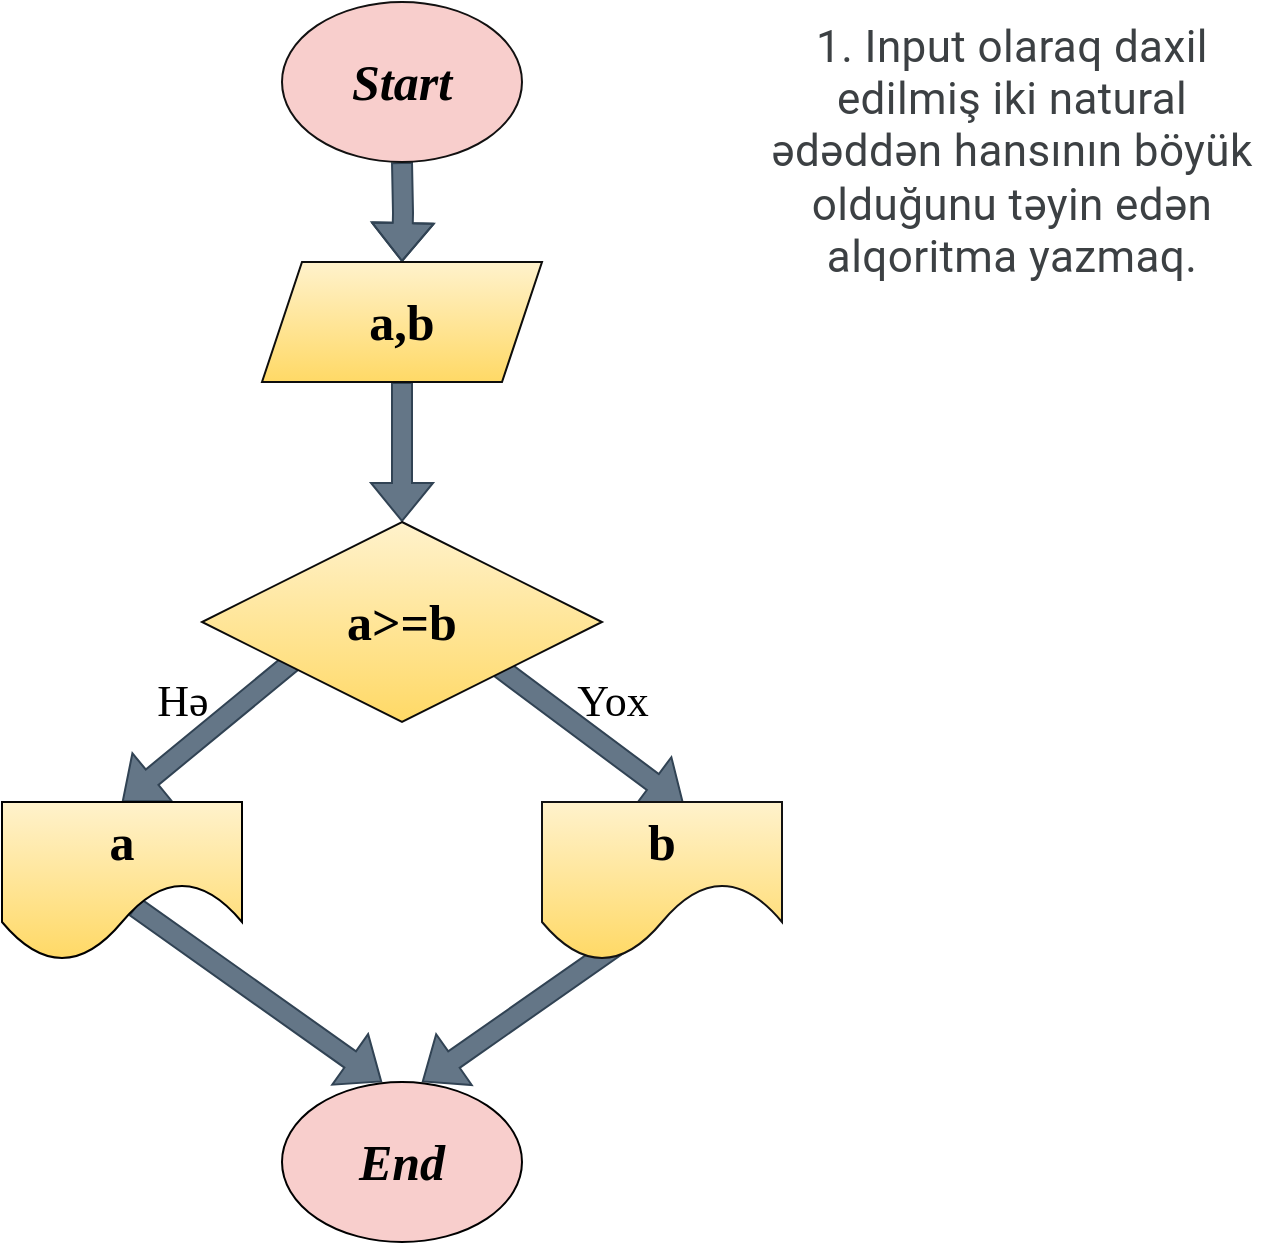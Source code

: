 <mxfile version="20.7.4" type="device" pages="3"><diagram id="D5OHO0tlJn4OevNCDoWx" name="Page-1"><mxGraphModel dx="1174" dy="775" grid="1" gridSize="10" guides="1" tooltips="1" connect="1" arrows="1" fold="1" page="1" pageScale="1" pageWidth="850" pageHeight="1100" math="0" shadow="0"><root><mxCell id="0"/><mxCell id="1" parent="0"/><mxCell id="pLkOv3KdqOkKj6TuX3Jl-3" value="" style="edgeStyle=orthogonalEdgeStyle;rounded=0;orthogonalLoop=1;jettySize=auto;html=1;fontFamily=Georgia;fontSize=25;shape=flexArrow;fillColor=#647687;strokeColor=#314354;" edge="1" parent="1" target="pLkOv3KdqOkKj6TuX3Jl-2"><mxGeometry relative="1" as="geometry"><mxPoint x="395" y="160" as="sourcePoint"/></mxGeometry></mxCell><mxCell id="pLkOv3KdqOkKj6TuX3Jl-1" value="Start" style="ellipse;whiteSpace=wrap;html=1;fontSize=25;fontFamily=Georgia;fontStyle=3;fillColor=#f8cecc;strokeColor=#121111;" vertex="1" parent="1"><mxGeometry x="335" y="80" width="120" height="80" as="geometry"/></mxCell><mxCell id="pLkOv3KdqOkKj6TuX3Jl-5" value="" style="edgeStyle=orthogonalEdgeStyle;rounded=0;orthogonalLoop=1;jettySize=auto;html=1;fontFamily=Georgia;fontSize=25;shape=flexArrow;fillColor=#647687;strokeColor=#314354;" edge="1" parent="1" source="pLkOv3KdqOkKj6TuX3Jl-2" target="pLkOv3KdqOkKj6TuX3Jl-4"><mxGeometry relative="1" as="geometry"/></mxCell><mxCell id="pLkOv3KdqOkKj6TuX3Jl-2" value="&lt;span style=&quot;&quot;&gt;&lt;b&gt;a,b&lt;/b&gt;&lt;/span&gt;" style="shape=parallelogram;perimeter=parallelogramPerimeter;whiteSpace=wrap;html=1;fixedSize=1;fontSize=25;fontFamily=Georgia;fontStyle=0;fillColor=#fff2cc;gradientColor=#ffd966;strokeColor=#0d0d0c;" vertex="1" parent="1"><mxGeometry x="325" y="210" width="140" height="60" as="geometry"/></mxCell><mxCell id="pLkOv3KdqOkKj6TuX3Jl-12" style="edgeStyle=none;shape=flexArrow;rounded=0;orthogonalLoop=1;jettySize=auto;html=1;entryX=0.5;entryY=0;entryDx=0;entryDy=0;fontFamily=Georgia;fontSize=25;fillColor=#647687;strokeColor=#314354;" edge="1" parent="1" target="pLkOv3KdqOkKj6TuX3Jl-7"><mxGeometry relative="1" as="geometry"><mxPoint x="340" y="410" as="sourcePoint"/></mxGeometry></mxCell><mxCell id="pLkOv3KdqOkKj6TuX3Jl-14" style="edgeStyle=none;shape=flexArrow;rounded=0;orthogonalLoop=1;jettySize=auto;html=1;entryX=0.592;entryY=0.021;entryDx=0;entryDy=0;entryPerimeter=0;fontFamily=Georgia;fontSize=25;fillColor=#647687;strokeColor=#314354;" edge="1" parent="1" target="pLkOv3KdqOkKj6TuX3Jl-13"><mxGeometry relative="1" as="geometry"><mxPoint x="440" y="410" as="sourcePoint"/></mxGeometry></mxCell><mxCell id="pLkOv3KdqOkKj6TuX3Jl-4" value="a&amp;gt;=b" style="rhombus;whiteSpace=wrap;html=1;fontSize=25;fontFamily=Georgia;fontStyle=1;fillColor=#fff2cc;strokeColor=#0a0a0a;gradientColor=#ffd966;" vertex="1" parent="1"><mxGeometry x="295" y="340" width="200" height="100" as="geometry"/></mxCell><mxCell id="pLkOv3KdqOkKj6TuX3Jl-15" style="edgeStyle=none;shape=flexArrow;rounded=0;orthogonalLoop=1;jettySize=auto;html=1;exitX=0.553;exitY=0.654;exitDx=0;exitDy=0;fontFamily=Georgia;fontSize=25;exitPerimeter=0;fillColor=#647687;strokeColor=#314354;" edge="1" parent="1" source="pLkOv3KdqOkKj6TuX3Jl-7"><mxGeometry relative="1" as="geometry"><mxPoint x="385" y="620" as="targetPoint"/></mxGeometry></mxCell><mxCell id="pLkOv3KdqOkKj6TuX3Jl-7" value="&lt;b&gt;a&lt;/b&gt;" style="shape=document;whiteSpace=wrap;html=1;boundedLbl=1;fontFamily=Georgia;fontSize=25;size=0.5;fillColor=#fff2cc;gradientColor=#ffd966;strokeColor=#000000;" vertex="1" parent="1"><mxGeometry x="195" y="480" width="120" height="80" as="geometry"/></mxCell><mxCell id="pLkOv3KdqOkKj6TuX3Jl-16" style="edgeStyle=none;shape=flexArrow;rounded=0;orthogonalLoop=1;jettySize=auto;html=1;fontFamily=Georgia;fontSize=25;fillColor=#647687;strokeColor=#314354;" edge="1" parent="1"><mxGeometry relative="1" as="geometry"><mxPoint x="405" y="620" as="targetPoint"/><mxPoint x="505" y="550" as="sourcePoint"/></mxGeometry></mxCell><mxCell id="pLkOv3KdqOkKj6TuX3Jl-13" value="b" style="shape=document;whiteSpace=wrap;html=1;boundedLbl=1;fontFamily=Georgia;fontSize=25;size=0.5;fontStyle=1;fillColor=#fff2cc;gradientColor=#ffd966;strokeColor=#121212;" vertex="1" parent="1"><mxGeometry x="465" y="480" width="120" height="80" as="geometry"/></mxCell><mxCell id="pLkOv3KdqOkKj6TuX3Jl-18" value="End" style="ellipse;whiteSpace=wrap;html=1;fontFamily=Georgia;fontSize=25;fontStyle=3;fillColor=#f8cecc;strokeColor=#000000;" vertex="1" parent="1"><mxGeometry x="335" y="620" width="120" height="80" as="geometry"/></mxCell><mxCell id="IzuYAzWkhU55TXITZupZ-1" value="&lt;span style=&quot;color: rgb(60, 64, 67); font-family: Roboto, Arial, sans-serif; font-size: 22px; letter-spacing: 0.2px; text-align: start;&quot;&gt;1. Input olaraq daxil edilmiş iki natural ədəddən hansının böyük olduğunu təyin edən alqoritma yazmaq.&lt;/span&gt;" style="text;html=1;strokeColor=none;fillColor=none;align=center;verticalAlign=middle;whiteSpace=wrap;rounded=0;fontFamily=Georgia;fontSize=22;" vertex="1" parent="1"><mxGeometry x="570" y="90" width="260" height="130" as="geometry"/></mxCell><mxCell id="oxqv7RwKAdhavSuMPcfj-1" value="Hə" style="text;html=1;align=center;verticalAlign=middle;resizable=0;points=[];autosize=1;strokeColor=none;fillColor=none;fontSize=22;fontFamily=Tahoma;rotation=0;" vertex="1" parent="1"><mxGeometry x="260" y="410" width="50" height="40" as="geometry"/></mxCell><mxCell id="oxqv7RwKAdhavSuMPcfj-3" value="Yox" style="text;html=1;align=center;verticalAlign=middle;resizable=0;points=[];autosize=1;strokeColor=none;fillColor=none;fontSize=22;fontFamily=Tahoma;" vertex="1" parent="1"><mxGeometry x="470" y="410" width="60" height="40" as="geometry"/></mxCell></root></mxGraphModel></diagram><diagram id="wyf3Kg7JliofsPL0YhWa" name="Page-2"><mxGraphModel dx="1174" dy="775" grid="1" gridSize="10" guides="1" tooltips="1" connect="1" arrows="1" fold="1" page="1" pageScale="1" pageWidth="850" pageHeight="1100" math="0" shadow="0"><root><mxCell id="0"/><mxCell id="1" parent="0"/><mxCell id="27T7mcsg04SLcYcRydLp-1" value="" style="edgeStyle=orthogonalEdgeStyle;rounded=0;orthogonalLoop=1;jettySize=auto;html=1;fontFamily=Georgia;fontSize=25;shape=flexArrow;fillColor=#647687;strokeColor=#314354;" edge="1" parent="1" target="27T7mcsg04SLcYcRydLp-4"><mxGeometry relative="1" as="geometry"><mxPoint x="400" y="130" as="sourcePoint"/></mxGeometry></mxCell><mxCell id="27T7mcsg04SLcYcRydLp-2" value="Start" style="ellipse;whiteSpace=wrap;html=1;fontSize=25;fontFamily=Georgia;fontStyle=3;fillColor=#f8cecc;strokeColor=#121111;" vertex="1" parent="1"><mxGeometry x="340" y="50" width="120" height="80" as="geometry"/></mxCell><mxCell id="27T7mcsg04SLcYcRydLp-3" value="" style="edgeStyle=orthogonalEdgeStyle;rounded=0;orthogonalLoop=1;jettySize=auto;html=1;fontFamily=Georgia;fontSize=25;shape=flexArrow;fillColor=#647687;strokeColor=#314354;" edge="1" parent="1" source="27T7mcsg04SLcYcRydLp-4" target="JkgC09pfNwr9jOBzLr3P-5"><mxGeometry relative="1" as="geometry"><mxPoint x="400" y="310" as="targetPoint"/></mxGeometry></mxCell><mxCell id="27T7mcsg04SLcYcRydLp-4" value="&lt;span style=&quot;&quot;&gt;&lt;b&gt;a,b,c&lt;/b&gt;&lt;/span&gt;" style="shape=parallelogram;perimeter=parallelogramPerimeter;whiteSpace=wrap;html=1;fixedSize=1;fontSize=25;fontFamily=Georgia;fontStyle=0;fillColor=#fff2cc;gradientColor=#ffd966;strokeColor=#0d0d0c;" vertex="1" parent="1"><mxGeometry x="330" y="180" width="140" height="60" as="geometry"/></mxCell><mxCell id="JkgC09pfNwr9jOBzLr3P-4" value="&lt;span style=&quot;color: rgb(60, 64, 67); font-family: Roboto, Arial, sans-serif; font-size: 14px; letter-spacing: 0.2px; text-align: start;&quot;&gt;2. Input olaraq daxil edilmiş 3 fənnin balının ortalamasını hesablayaraq tələbənin imtahandan keçib-keçmədiyini təyin edən alqoritma yazmaq.&amp;nbsp;&lt;/span&gt;&lt;b style=&quot;-webkit-tap-highlight-color: transparent; color: rgb(60, 64, 67); font-family: Roboto, Arial, sans-serif; font-size: 14px; letter-spacing: 0.2px; text-align: start;&quot;&gt;(Ortalama bal 60-dan yuxarıdırsa tələbə imtahanı keçmiş sayılır) .&lt;/b&gt;" style="text;strokeColor=none;align=center;fillColor=none;html=1;verticalAlign=middle;whiteSpace=wrap;rounded=0;fontFamily=Georgia;fontSize=22;" vertex="1" parent="1"><mxGeometry x="510" y="20" width="330" height="190" as="geometry"/></mxCell><mxCell id="JkgC09pfNwr9jOBzLr3P-7" value="" style="edgeStyle=none;shape=flexArrow;rounded=0;orthogonalLoop=1;jettySize=auto;html=1;fontFamily=Georgia;fontSize=22;fillColor=#647687;strokeColor=#314354;" edge="1" parent="1" source="JkgC09pfNwr9jOBzLr3P-5" target="JkgC09pfNwr9jOBzLr3P-6"><mxGeometry relative="1" as="geometry"/></mxCell><mxCell id="JkgC09pfNwr9jOBzLr3P-5" value="d=a+b+c" style="rounded=0;whiteSpace=wrap;html=1;strokeColor=#1d1c1b;fontFamily=Georgia;fontSize=22;fillColor=#fff2cc;gradientColor=#ffd966;fontStyle=1" vertex="1" parent="1"><mxGeometry x="340" y="280" width="120" height="60" as="geometry"/></mxCell><mxCell id="JkgC09pfNwr9jOBzLr3P-9" value="" style="edgeStyle=none;shape=flexArrow;rounded=0;orthogonalLoop=1;jettySize=auto;html=1;fontFamily=Georgia;fontSize=22;fillColor=#647687;strokeColor=#314354;" edge="1" parent="1" source="JkgC09pfNwr9jOBzLr3P-6" target="JkgC09pfNwr9jOBzLr3P-8"><mxGeometry relative="1" as="geometry"/></mxCell><mxCell id="JkgC09pfNwr9jOBzLr3P-6" value="e=d/3" style="whiteSpace=wrap;html=1;fontSize=22;fontFamily=Georgia;fillColor=#fff2cc;strokeColor=#1d1c1b;rounded=0;gradientColor=#ffd966;fontStyle=1;" vertex="1" parent="1"><mxGeometry x="340" y="380" width="120" height="60" as="geometry"/></mxCell><mxCell id="B-GpJZbzuxHN4cz8BLwS-1" style="edgeStyle=none;shape=flexArrow;rounded=0;orthogonalLoop=1;jettySize=auto;html=1;exitX=0;exitY=1;exitDx=0;exitDy=0;fontFamily=Tahoma;fontSize=22;fillColor=#647687;strokeColor=#314354;" edge="1" parent="1" source="JkgC09pfNwr9jOBzLr3P-8"><mxGeometry relative="1" as="geometry"><mxPoint x="280" y="600" as="targetPoint"/></mxGeometry></mxCell><mxCell id="B-GpJZbzuxHN4cz8BLwS-2" style="edgeStyle=none;shape=flexArrow;rounded=0;orthogonalLoop=1;jettySize=auto;html=1;exitX=1;exitY=1;exitDx=0;exitDy=0;fontFamily=Tahoma;fontSize=22;fillColor=#647687;strokeColor=#314354;" edge="1" parent="1" source="JkgC09pfNwr9jOBzLr3P-8"><mxGeometry relative="1" as="geometry"><mxPoint x="520" y="600" as="targetPoint"/></mxGeometry></mxCell><mxCell id="JkgC09pfNwr9jOBzLr3P-8" value="e&amp;gt;60" style="rhombus;whiteSpace=wrap;html=1;fontSize=22;fontFamily=Tahoma;fillColor=#fff2cc;strokeColor=#050400;rounded=0;gradientColor=#ffd966;fontStyle=1;" vertex="1" parent="1"><mxGeometry x="310" y="480" width="180" height="80" as="geometry"/></mxCell><mxCell id="B-GpJZbzuxHN4cz8BLwS-3" value="&lt;font style=&quot;font-size: 18px;&quot;&gt;Hə&lt;/font&gt;" style="text;html=1;align=center;verticalAlign=middle;resizable=0;points=[];autosize=1;strokeColor=none;fillColor=none;fontSize=22;fontFamily=Tahoma;" vertex="1" parent="1"><mxGeometry x="285" y="530" width="50" height="40" as="geometry"/></mxCell><mxCell id="B-GpJZbzuxHN4cz8BLwS-4" value="Yox" style="text;html=1;align=center;verticalAlign=middle;resizable=0;points=[];autosize=1;strokeColor=none;fillColor=none;fontSize=18;fontFamily=Tahoma;" vertex="1" parent="1"><mxGeometry x="470" y="530" width="50" height="40" as="geometry"/></mxCell><mxCell id="B-GpJZbzuxHN4cz8BLwS-8" value="" style="edgeStyle=none;shape=flexArrow;rounded=0;orthogonalLoop=1;jettySize=auto;html=1;fontFamily=Tahoma;fontSize=18;exitX=0.625;exitY=0.713;exitDx=0;exitDy=0;exitPerimeter=0;fillColor=#647687;strokeColor=#314354;" edge="1" parent="1" source="B-GpJZbzuxHN4cz8BLwS-5" target="B-GpJZbzuxHN4cz8BLwS-7"><mxGeometry relative="1" as="geometry"/></mxCell><mxCell id="B-GpJZbzuxHN4cz8BLwS-5" value="Keçib" style="shape=document;whiteSpace=wrap;html=1;boundedLbl=1;strokeColor=#000000;fontFamily=Tahoma;fontSize=17;fillColor=#fff2cc;gradientColor=#ffd966;fontStyle=1" vertex="1" parent="1"><mxGeometry x="215" y="600" width="120" height="80" as="geometry"/></mxCell><mxCell id="B-GpJZbzuxHN4cz8BLwS-9" style="edgeStyle=none;shape=flexArrow;rounded=0;orthogonalLoop=1;jettySize=auto;html=1;exitX=0.622;exitY=0.713;exitDx=0;exitDy=0;entryX=0.769;entryY=0.071;entryDx=0;entryDy=0;entryPerimeter=0;fontFamily=Tahoma;fontSize=18;exitPerimeter=0;fillColor=#647687;strokeColor=#314354;" edge="1" parent="1" source="B-GpJZbzuxHN4cz8BLwS-6" target="B-GpJZbzuxHN4cz8BLwS-7"><mxGeometry relative="1" as="geometry"/></mxCell><mxCell id="B-GpJZbzuxHN4cz8BLwS-6" value="Kəsilib" style="shape=document;whiteSpace=wrap;html=1;boundedLbl=1;strokeColor=#120e02;fontFamily=Tahoma;fontSize=18;fillColor=#fff2cc;gradientColor=#ffd966;fontStyle=1" vertex="1" parent="1"><mxGeometry x="460" y="600" width="120" height="80" as="geometry"/></mxCell><mxCell id="B-GpJZbzuxHN4cz8BLwS-7" value="End" style="ellipse;whiteSpace=wrap;html=1;fontSize=23;fontFamily=Georgia;fillColor=#f8cecc;strokeColor=#090202;fontStyle=3" vertex="1" parent="1"><mxGeometry x="340" y="700" width="130" height="80" as="geometry"/></mxCell></root></mxGraphModel></diagram><diagram id="SweBu2Yz2WsIejJnCOLh" name="Page-3"><mxGraphModel dx="1174" dy="775" grid="1" gridSize="10" guides="1" tooltips="1" connect="1" arrows="1" fold="1" page="1" pageScale="1" pageWidth="850" pageHeight="1100" math="0" shadow="0"><root><mxCell id="0"/><mxCell id="1" parent="0"/><mxCell id="vayhaxB3ICWoPaCgVlWh-1" value="" style="edgeStyle=orthogonalEdgeStyle;rounded=0;orthogonalLoop=1;jettySize=auto;html=1;fontFamily=Georgia;fontSize=25;shape=flexArrow;fillColor=#647687;strokeColor=#314354;" edge="1" parent="1" target="vayhaxB3ICWoPaCgVlWh-3"><mxGeometry relative="1" as="geometry"><mxPoint x="400" y="100" as="sourcePoint"/></mxGeometry></mxCell><mxCell id="vayhaxB3ICWoPaCgVlWh-2" value="Start" style="ellipse;whiteSpace=wrap;html=1;fontSize=25;fontFamily=Georgia;fontStyle=3;fillColor=#f8cecc;strokeColor=#121111;" vertex="1" parent="1"><mxGeometry x="340" y="20" width="120" height="80" as="geometry"/></mxCell><mxCell id="2jEpXmBJjwuNWUKa9gSd-3" value="" style="edgeStyle=none;shape=flexArrow;rounded=0;orthogonalLoop=1;jettySize=auto;html=1;fontFamily=Georgia;fontSize=17;fillColor=#647687;strokeColor=#314354;" edge="1" parent="1" source="vayhaxB3ICWoPaCgVlWh-3" target="2jEpXmBJjwuNWUKa9gSd-2"><mxGeometry relative="1" as="geometry"/></mxCell><mxCell id="vayhaxB3ICWoPaCgVlWh-3" value="&lt;span style=&quot;&quot;&gt;&lt;b&gt;a&lt;/b&gt;&lt;/span&gt;" style="shape=parallelogram;perimeter=parallelogramPerimeter;whiteSpace=wrap;html=1;fixedSize=1;fontSize=25;fontFamily=Georgia;fontStyle=0;fillColor=#fff2cc;gradientColor=#ffd966;strokeColor=#0d0d0c;" vertex="1" parent="1"><mxGeometry x="330" y="150" width="140" height="60" as="geometry"/></mxCell><mxCell id="2jEpXmBJjwuNWUKa9gSd-1" value="&lt;span style=&quot;color: rgb(60, 64, 67); font-family: Roboto, Arial, sans-serif; font-size: 14px; letter-spacing: 0.2px; text-align: start;&quot;&gt;3. Input olaraq daxil edilmiş temperatur dərəcəsinin &quot;donma temperaturundan (0ºC)&quot; aşağı və ya yuxarı olduğunu təyin edən alqoritma yazmaq.&lt;/span&gt;" style="text;strokeColor=none;align=center;fillColor=none;html=1;verticalAlign=middle;whiteSpace=wrap;rounded=0;fontFamily=Georgia;fontSize=22;" vertex="1" parent="1"><mxGeometry x="530" y="20" width="310" height="190" as="geometry"/></mxCell><mxCell id="2jEpXmBJjwuNWUKa9gSd-6" value="" style="edgeStyle=none;shape=flexArrow;rounded=0;orthogonalLoop=1;jettySize=auto;html=1;fontFamily=Tahoma;fontSize=16;fillColor=#647687;strokeColor=#314354;" edge="1" parent="1" source="2jEpXmBJjwuNWUKa9gSd-2" target="2jEpXmBJjwuNWUKa9gSd-5"><mxGeometry relative="1" as="geometry"/></mxCell><mxCell id="2jEpXmBJjwuNWUKa9gSd-2" value="&lt;span style=&quot;&quot;&gt;&lt;b style=&quot;font-size: 15px;&quot;&gt;&lt;font face=&quot;Tahoma&quot;&gt;donma dərəcəsi&amp;nbsp; = 0&amp;nbsp;&lt;/font&gt;&lt;/b&gt;&lt;/span&gt;&lt;span style=&quot;color: rgb(60, 64, 67); letter-spacing: 0.2px; text-align: start;&quot;&gt;&lt;font size=&quot;1&quot; style=&quot;&quot; face=&quot;Tahoma&quot;&gt;&lt;b style=&quot;font-size: 16px;&quot;&gt;ºC&lt;/b&gt;&lt;/font&gt;&lt;/span&gt;" style="shape=parallelogram;perimeter=parallelogramPerimeter;whiteSpace=wrap;html=1;fixedSize=1;fontSize=25;fontFamily=Georgia;fontStyle=0;fillColor=#fff2cc;gradientColor=#ffd966;strokeColor=#0d0d0c;" vertex="1" parent="1"><mxGeometry x="250" y="260" width="300" height="60" as="geometry"/></mxCell><mxCell id="2jEpXmBJjwuNWUKa9gSd-8" value="" style="edgeStyle=none;shape=flexArrow;rounded=0;orthogonalLoop=1;jettySize=auto;html=1;fontFamily=Tahoma;fontSize=16;width=12;endSize=3.58;entryX=0.5;entryY=0;entryDx=0;entryDy=0;fillColor=#647687;strokeColor=#314354;" edge="1" parent="1" target="2jEpXmBJjwuNWUKa9gSd-7"><mxGeometry relative="1" as="geometry"><mxPoint x="360" y="420" as="sourcePoint"/></mxGeometry></mxCell><mxCell id="2jEpXmBJjwuNWUKa9gSd-12" style="edgeStyle=none;shape=flexArrow;rounded=0;orthogonalLoop=1;jettySize=auto;html=1;entryX=0.573;entryY=0.004;entryDx=0;entryDy=0;entryPerimeter=0;fontFamily=Tahoma;fontSize=15;fillColor=#647687;strokeColor=#314354;" edge="1" parent="1" target="2jEpXmBJjwuNWUKa9gSd-11"><mxGeometry relative="1" as="geometry"><mxPoint x="440" y="420" as="sourcePoint"/></mxGeometry></mxCell><mxCell id="2jEpXmBJjwuNWUKa9gSd-5" value="&lt;font face=&quot;Tahoma&quot;&gt;a&amp;lt;&lt;/font&gt;&lt;font style=&quot;font-size: 22px;&quot;&gt;&lt;span style=&quot;border-color: var(--border-color);&quot;&gt;&lt;span style=&quot;border-color: var(--border-color);&quot;&gt;&lt;font style=&quot;border-color: var(--border-color); font-size: 22px;&quot; face=&quot;Tahoma&quot;&gt;0&amp;nbsp;&lt;/font&gt;&lt;/span&gt;&lt;/span&gt;&lt;span style=&quot;border-color: var(--border-color); color: rgb(60, 64, 67); letter-spacing: 0.2px; text-align: start;&quot;&gt;&lt;font style=&quot;border-color: var(--border-color); font-size: 22px;&quot; face=&quot;Tahoma&quot;&gt;&lt;span style=&quot;border-color: var(--border-color);&quot;&gt;ºC&lt;/span&gt;&lt;/font&gt;&lt;/span&gt;&lt;/font&gt;" style="rhombus;whiteSpace=wrap;html=1;fontSize=25;fontFamily=Georgia;fillColor=#fff2cc;strokeColor=#0d0d0c;fontStyle=0;gradientColor=#ffd966;" vertex="1" parent="1"><mxGeometry x="310" y="360" width="180" height="90" as="geometry"/></mxCell><mxCell id="2jEpXmBJjwuNWUKa9gSd-16" style="edgeStyle=none;shape=flexArrow;rounded=0;orthogonalLoop=1;jettySize=auto;html=1;exitX=0.53;exitY=0.771;exitDx=0;exitDy=0;fontFamily=Tahoma;fontSize=16;exitPerimeter=0;fillColor=#647687;strokeColor=#314354;" edge="1" parent="1" source="2jEpXmBJjwuNWUKa9gSd-7" target="2jEpXmBJjwuNWUKa9gSd-15"><mxGeometry relative="1" as="geometry"/></mxCell><mxCell id="2jEpXmBJjwuNWUKa9gSd-7" value="&lt;font style=&quot;font-size: 15px;&quot;&gt;donma dərəcəsindədir&lt;/font&gt;" style="shape=document;whiteSpace=wrap;html=1;boundedLbl=1;fontSize=25;fontFamily=Georgia;fillColor=#fff2cc;strokeColor=#0d0d0c;fontStyle=1;gradientColor=#ffd966;" vertex="1" parent="1"><mxGeometry x="150" y="480" width="180" height="80" as="geometry"/></mxCell><mxCell id="2jEpXmBJjwuNWUKa9gSd-9" value="Hə" style="text;html=1;align=center;verticalAlign=middle;resizable=0;points=[];autosize=1;strokeColor=none;fillColor=none;fontSize=19;fontFamily=Tahoma;" vertex="1" parent="1"><mxGeometry x="260" y="410" width="50" height="40" as="geometry"/></mxCell><mxCell id="2jEpXmBJjwuNWUKa9gSd-10" style="edgeStyle=none;shape=flexArrow;rounded=0;orthogonalLoop=1;jettySize=auto;html=1;exitX=0;exitY=1;exitDx=0;exitDy=0;fontFamily=Tahoma;fontSize=15;" edge="1" parent="1" source="2jEpXmBJjwuNWUKa9gSd-5" target="2jEpXmBJjwuNWUKa9gSd-5"><mxGeometry relative="1" as="geometry"/></mxCell><mxCell id="2jEpXmBJjwuNWUKa9gSd-17" style="edgeStyle=none;shape=flexArrow;rounded=0;orthogonalLoop=1;jettySize=auto;html=1;exitX=0.571;exitY=0.75;exitDx=0;exitDy=0;entryX=0.756;entryY=0.096;entryDx=0;entryDy=0;entryPerimeter=0;fontFamily=Tahoma;fontSize=16;exitPerimeter=0;fillColor=#647687;strokeColor=#314354;" edge="1" parent="1" source="2jEpXmBJjwuNWUKa9gSd-11" target="2jEpXmBJjwuNWUKa9gSd-15"><mxGeometry relative="1" as="geometry"/></mxCell><mxCell id="2jEpXmBJjwuNWUKa9gSd-11" value="&lt;font style=&quot;font-size: 16px;&quot;&gt;&lt;b&gt;donma dərəcəsində deyil&lt;/b&gt;&lt;/font&gt;" style="shape=document;whiteSpace=wrap;html=1;boundedLbl=1;fontSize=25;fontFamily=Georgia;fillColor=#fff2cc;strokeColor=#0d0d0c;fontStyle=0;gradientColor=#ffd966;" vertex="1" parent="1"><mxGeometry x="460" y="480" width="210" height="80" as="geometry"/></mxCell><mxCell id="2jEpXmBJjwuNWUKa9gSd-15" value="End" style="ellipse;whiteSpace=wrap;html=1;fontSize=25;fontFamily=Georgia;fontStyle=3;fillColor=#f8cecc;strokeColor=#121111;" vertex="1" parent="1"><mxGeometry x="340" y="590" width="120" height="80" as="geometry"/></mxCell><mxCell id="RwDxNjPZ05kn249MweWB-1" value="Yox" style="text;html=1;align=center;verticalAlign=middle;resizable=0;points=[];autosize=1;strokeColor=none;fillColor=none;fontSize=18;fontFamily=Tahoma;" vertex="1" parent="1"><mxGeometry x="495" y="410" width="50" height="40" as="geometry"/></mxCell></root></mxGraphModel></diagram></mxfile>